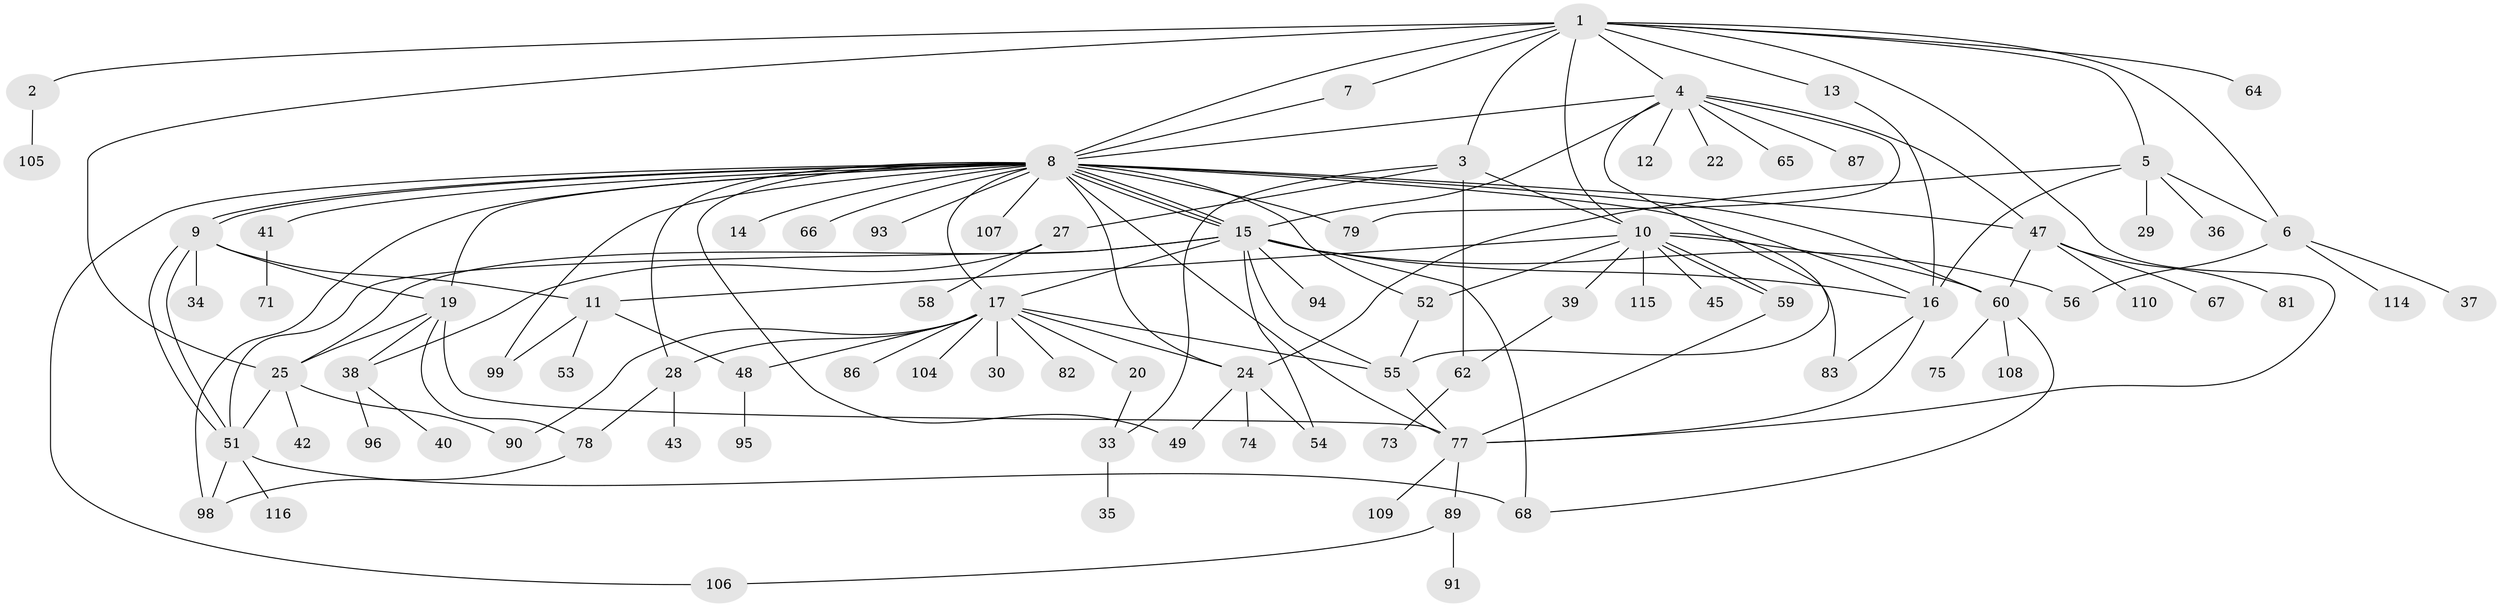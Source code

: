 // Generated by graph-tools (version 1.1) at 2025/23/03/03/25 07:23:49]
// undirected, 87 vertices, 138 edges
graph export_dot {
graph [start="1"]
  node [color=gray90,style=filled];
  1 [super="+97"];
  2 [super="+26"];
  3 [super="+31"];
  4 [super="+100"];
  5 [super="+18"];
  6 [super="+63"];
  7;
  8 [super="+76"];
  9 [super="+32"];
  10 [super="+21"];
  11;
  12;
  13;
  14;
  15 [super="+92"];
  16 [super="+46"];
  17 [super="+23"];
  19 [super="+111"];
  20 [super="+69"];
  22 [super="+88"];
  24 [super="+84"];
  25 [super="+57"];
  27 [super="+44"];
  28 [super="+70"];
  29;
  30;
  33;
  34;
  35;
  36;
  37;
  38;
  39;
  40;
  41;
  42;
  43;
  45;
  47 [super="+50"];
  48;
  49 [super="+61"];
  51;
  52;
  53;
  54 [super="+72"];
  55 [super="+85"];
  56;
  58;
  59;
  60 [super="+102"];
  62;
  64;
  65;
  66;
  67;
  68 [super="+103"];
  71;
  73;
  74;
  75;
  77 [super="+80"];
  78;
  79;
  81;
  82;
  83;
  86;
  87;
  89;
  90 [super="+113"];
  91;
  93;
  94;
  95;
  96;
  98 [super="+101"];
  99;
  104;
  105;
  106;
  107;
  108;
  109 [super="+112"];
  110;
  114;
  115;
  116;
  1 -- 2;
  1 -- 3;
  1 -- 4;
  1 -- 5;
  1 -- 6;
  1 -- 7;
  1 -- 8;
  1 -- 10;
  1 -- 13;
  1 -- 25;
  1 -- 64;
  1 -- 77;
  2 -- 105;
  3 -- 27;
  3 -- 62;
  3 -- 10;
  3 -- 33;
  4 -- 8;
  4 -- 12;
  4 -- 15;
  4 -- 22;
  4 -- 55;
  4 -- 65;
  4 -- 79;
  4 -- 87;
  4 -- 47;
  5 -- 6;
  5 -- 29;
  5 -- 36;
  5 -- 16;
  5 -- 24;
  6 -- 37;
  6 -- 56;
  6 -- 114;
  7 -- 8;
  8 -- 9;
  8 -- 9;
  8 -- 14;
  8 -- 15;
  8 -- 15;
  8 -- 15;
  8 -- 17;
  8 -- 19;
  8 -- 24;
  8 -- 28;
  8 -- 41;
  8 -- 47 [weight=2];
  8 -- 49;
  8 -- 52;
  8 -- 60;
  8 -- 66;
  8 -- 77;
  8 -- 79;
  8 -- 93;
  8 -- 98;
  8 -- 99;
  8 -- 107;
  8 -- 106;
  8 -- 16;
  9 -- 11;
  9 -- 19;
  9 -- 34;
  9 -- 51;
  9 -- 51;
  10 -- 11;
  10 -- 39;
  10 -- 45;
  10 -- 59;
  10 -- 59;
  10 -- 115;
  10 -- 83;
  10 -- 52;
  10 -- 60;
  11 -- 48;
  11 -- 53;
  11 -- 99;
  13 -- 16;
  15 -- 25;
  15 -- 51;
  15 -- 54;
  15 -- 55;
  15 -- 56;
  15 -- 94;
  15 -- 17;
  15 -- 68;
  15 -- 16;
  16 -- 83;
  16 -- 77;
  17 -- 20;
  17 -- 30;
  17 -- 48;
  17 -- 82;
  17 -- 86;
  17 -- 104;
  17 -- 28;
  17 -- 55;
  17 -- 90;
  17 -- 24;
  19 -- 25;
  19 -- 38;
  19 -- 77;
  19 -- 78;
  20 -- 33;
  24 -- 54;
  24 -- 74;
  24 -- 49;
  25 -- 42;
  25 -- 51;
  25 -- 90;
  27 -- 38;
  27 -- 58;
  28 -- 43;
  28 -- 78;
  33 -- 35;
  38 -- 40;
  38 -- 96;
  39 -- 62;
  41 -- 71;
  47 -- 67;
  47 -- 110;
  47 -- 81;
  47 -- 60;
  48 -- 95;
  51 -- 68;
  51 -- 116;
  51 -- 98;
  52 -- 55;
  55 -- 77;
  59 -- 77;
  60 -- 75;
  60 -- 108;
  60 -- 68;
  62 -- 73;
  77 -- 89;
  77 -- 109;
  78 -- 98;
  89 -- 91;
  89 -- 106;
}
